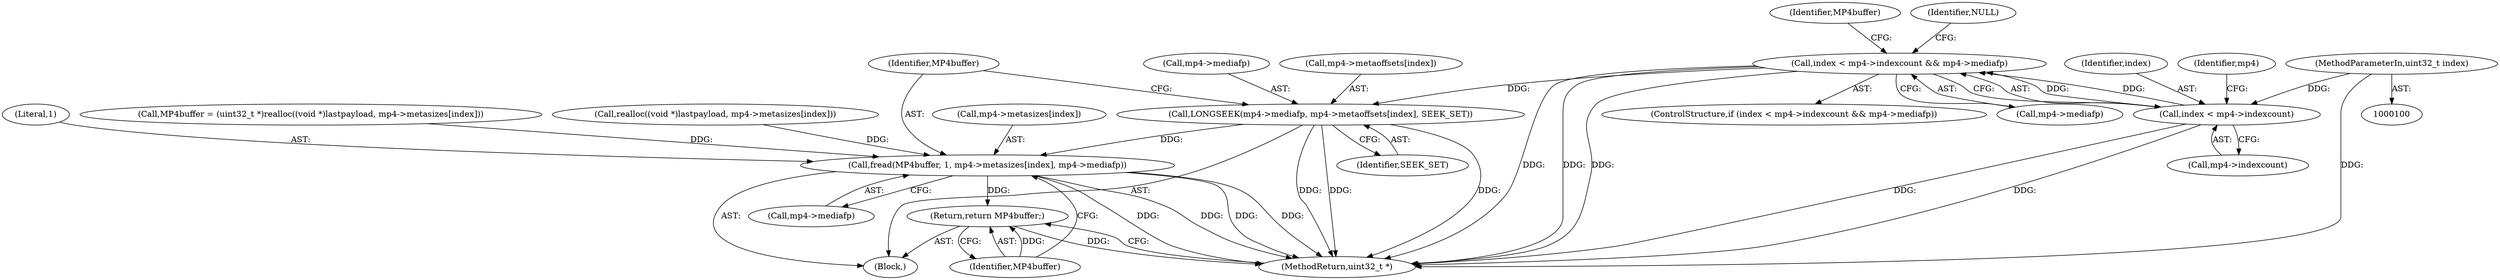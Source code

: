 digraph "1_gpmf-parser_341f12cd5b97ab419e53853ca00176457c9f1681_3@array" {
"1000148" [label="(Call,LONGSEEK(mp4->mediafp, mp4->metaoffsets[index], SEEK_SET))"];
"1000122" [label="(Call,index < mp4->indexcount && mp4->mediafp)"];
"1000123" [label="(Call,index < mp4->indexcount)"];
"1000103" [label="(MethodParameterIn,uint32_t index)"];
"1000158" [label="(Call,fread(MP4buffer, 1, mp4->metasizes[index], mp4->mediafp))"];
"1000169" [label="(Return,return MP4buffer;)"];
"1000136" [label="(Call,realloc((void *)lastpayload, mp4->metasizes[index]))"];
"1000159" [label="(Identifier,MP4buffer)"];
"1000124" [label="(Identifier,index)"];
"1000133" [label="(Identifier,MP4buffer)"];
"1000161" [label="(Call,mp4->metasizes[index])"];
"1000103" [label="(MethodParameterIn,uint32_t index)"];
"1000170" [label="(Identifier,MP4buffer)"];
"1000158" [label="(Call,fread(MP4buffer, 1, mp4->metasizes[index], mp4->mediafp))"];
"1000169" [label="(Return,return MP4buffer;)"];
"1000129" [label="(Identifier,mp4)"];
"1000123" [label="(Call,index < mp4->indexcount)"];
"1000147" [label="(Block,)"];
"1000166" [label="(Call,mp4->mediafp)"];
"1000148" [label="(Call,LONGSEEK(mp4->mediafp, mp4->metaoffsets[index], SEEK_SET))"];
"1000121" [label="(ControlStructure,if (index < mp4->indexcount && mp4->mediafp))"];
"1000128" [label="(Call,mp4->mediafp)"];
"1000157" [label="(Identifier,SEEK_SET)"];
"1000160" [label="(Literal,1)"];
"1000122" [label="(Call,index < mp4->indexcount && mp4->mediafp)"];
"1000125" [label="(Call,mp4->indexcount)"];
"1000149" [label="(Call,mp4->mediafp)"];
"1000173" [label="(MethodReturn,uint32_t *)"];
"1000172" [label="(Identifier,NULL)"];
"1000132" [label="(Call,MP4buffer = (uint32_t *)realloc((void *)lastpayload, mp4->metasizes[index]))"];
"1000152" [label="(Call,mp4->metaoffsets[index])"];
"1000148" -> "1000147"  [label="AST: "];
"1000148" -> "1000157"  [label="CFG: "];
"1000149" -> "1000148"  [label="AST: "];
"1000152" -> "1000148"  [label="AST: "];
"1000157" -> "1000148"  [label="AST: "];
"1000159" -> "1000148"  [label="CFG: "];
"1000148" -> "1000173"  [label="DDG: "];
"1000148" -> "1000173"  [label="DDG: "];
"1000148" -> "1000173"  [label="DDG: "];
"1000122" -> "1000148"  [label="DDG: "];
"1000148" -> "1000158"  [label="DDG: "];
"1000122" -> "1000121"  [label="AST: "];
"1000122" -> "1000123"  [label="CFG: "];
"1000122" -> "1000128"  [label="CFG: "];
"1000123" -> "1000122"  [label="AST: "];
"1000128" -> "1000122"  [label="AST: "];
"1000133" -> "1000122"  [label="CFG: "];
"1000172" -> "1000122"  [label="CFG: "];
"1000122" -> "1000173"  [label="DDG: "];
"1000122" -> "1000173"  [label="DDG: "];
"1000122" -> "1000173"  [label="DDG: "];
"1000123" -> "1000122"  [label="DDG: "];
"1000123" -> "1000122"  [label="DDG: "];
"1000123" -> "1000125"  [label="CFG: "];
"1000124" -> "1000123"  [label="AST: "];
"1000125" -> "1000123"  [label="AST: "];
"1000129" -> "1000123"  [label="CFG: "];
"1000123" -> "1000173"  [label="DDG: "];
"1000123" -> "1000173"  [label="DDG: "];
"1000103" -> "1000123"  [label="DDG: "];
"1000103" -> "1000100"  [label="AST: "];
"1000103" -> "1000173"  [label="DDG: "];
"1000158" -> "1000147"  [label="AST: "];
"1000158" -> "1000166"  [label="CFG: "];
"1000159" -> "1000158"  [label="AST: "];
"1000160" -> "1000158"  [label="AST: "];
"1000161" -> "1000158"  [label="AST: "];
"1000166" -> "1000158"  [label="AST: "];
"1000170" -> "1000158"  [label="CFG: "];
"1000158" -> "1000173"  [label="DDG: "];
"1000158" -> "1000173"  [label="DDG: "];
"1000158" -> "1000173"  [label="DDG: "];
"1000158" -> "1000173"  [label="DDG: "];
"1000132" -> "1000158"  [label="DDG: "];
"1000136" -> "1000158"  [label="DDG: "];
"1000158" -> "1000169"  [label="DDG: "];
"1000169" -> "1000147"  [label="AST: "];
"1000169" -> "1000170"  [label="CFG: "];
"1000170" -> "1000169"  [label="AST: "];
"1000173" -> "1000169"  [label="CFG: "];
"1000169" -> "1000173"  [label="DDG: "];
"1000170" -> "1000169"  [label="DDG: "];
}
